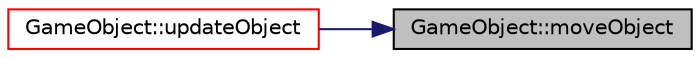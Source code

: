 digraph "GameObject::moveObject"
{
 // LATEX_PDF_SIZE
  bgcolor="transparent";
  edge [fontname="Helvetica",fontsize="10",labelfontname="Helvetica",labelfontsize="10"];
  node [fontname="Helvetica",fontsize="10",shape=record];
  rankdir="RL";
  Node1 [label="GameObject::moveObject",height=0.2,width=0.4,color="black", fillcolor="grey75", style="filled", fontcolor="black",tooltip="Handles the movement of the player character."];
  Node1 -> Node2 [dir="back",color="midnightblue",fontsize="10",style="solid",fontname="Helvetica"];
  Node2 [label="GameObject::updateObject",height=0.2,width=0.4,color="red",URL="$class_game_object.html#ad3458ccc250500f3b8b16d6278b295d9",tooltip="Updates the player character with every frame."];
}
